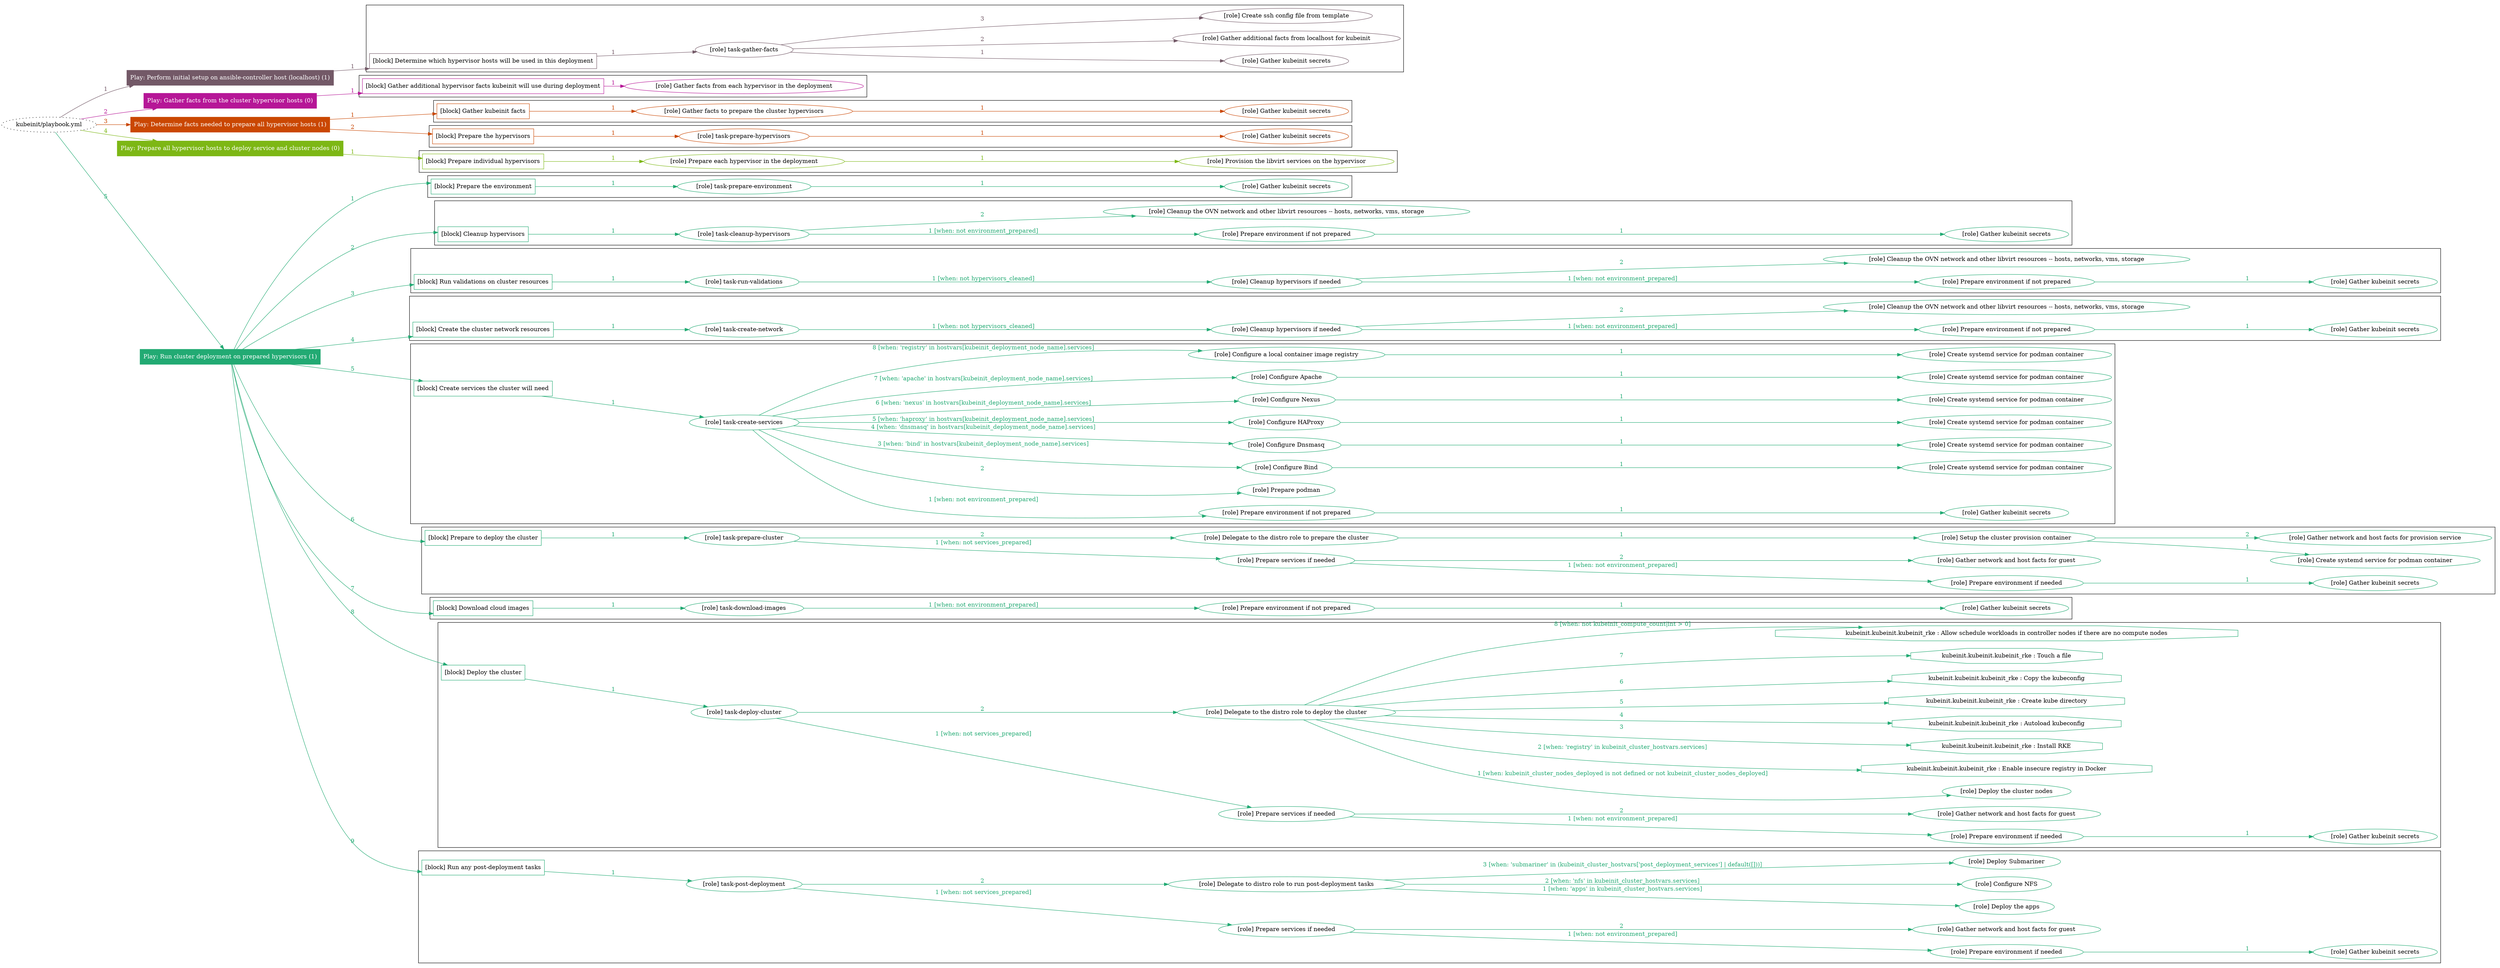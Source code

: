 digraph {
	graph [concentrate=true ordering=in rankdir=LR ratio=fill]
	edge [esep=5 sep=10]
	"kubeinit/playbook.yml" [URL="/home/runner/work/kubeinit/kubeinit/kubeinit/playbook.yml" id=playbook_c6bffc21 style=dotted]
	"kubeinit/playbook.yml" -> play_ff6ec128 [label="1 " color="#735967" fontcolor="#735967" id=edge_8d6218ff labeltooltip="1 " tooltip="1 "]
	subgraph "Play: Perform initial setup on ansible-controller host (localhost) (1)" {
		play_ff6ec128 [label="Play: Perform initial setup on ansible-controller host (localhost) (1)" URL="/home/runner/work/kubeinit/kubeinit/kubeinit/playbook.yml" color="#735967" fontcolor="#ffffff" id=play_ff6ec128 shape=box style=filled tooltip=localhost]
		play_ff6ec128 -> block_bf2d3794 [label=1 color="#735967" fontcolor="#735967" id=edge_285f4e0a labeltooltip=1 tooltip=1]
		subgraph cluster_block_bf2d3794 {
			block_bf2d3794 [label="[block] Determine which hypervisor hosts will be used in this deployment" URL="/home/runner/work/kubeinit/kubeinit/kubeinit/playbook.yml" color="#735967" id=block_bf2d3794 labeltooltip="Determine which hypervisor hosts will be used in this deployment" shape=box tooltip="Determine which hypervisor hosts will be used in this deployment"]
			block_bf2d3794 -> role_ceaf1f05 [label="1 " color="#735967" fontcolor="#735967" id=edge_b29fc75a labeltooltip="1 " tooltip="1 "]
			subgraph "task-gather-facts" {
				role_ceaf1f05 [label="[role] task-gather-facts" URL="/home/runner/work/kubeinit/kubeinit/kubeinit/playbook.yml" color="#735967" id=role_ceaf1f05 tooltip="task-gather-facts"]
				role_ceaf1f05 -> role_63894d18 [label="1 " color="#735967" fontcolor="#735967" id=edge_1dc9ef6c labeltooltip="1 " tooltip="1 "]
				subgraph "Gather kubeinit secrets" {
					role_63894d18 [label="[role] Gather kubeinit secrets" URL="/home/runner/.ansible/collections/ansible_collections/kubeinit/kubeinit/roles/kubeinit_prepare/tasks/build_hypervisors_group.yml" color="#735967" id=role_63894d18 tooltip="Gather kubeinit secrets"]
				}
				role_ceaf1f05 -> role_78acdf33 [label="2 " color="#735967" fontcolor="#735967" id=edge_629a7b0c labeltooltip="2 " tooltip="2 "]
				subgraph "Gather additional facts from localhost for kubeinit" {
					role_78acdf33 [label="[role] Gather additional facts from localhost for kubeinit" URL="/home/runner/.ansible/collections/ansible_collections/kubeinit/kubeinit/roles/kubeinit_prepare/tasks/build_hypervisors_group.yml" color="#735967" id=role_78acdf33 tooltip="Gather additional facts from localhost for kubeinit"]
				}
				role_ceaf1f05 -> role_917c67b1 [label="3 " color="#735967" fontcolor="#735967" id=edge_157ce3a0 labeltooltip="3 " tooltip="3 "]
				subgraph "Create ssh config file from template" {
					role_917c67b1 [label="[role] Create ssh config file from template" URL="/home/runner/.ansible/collections/ansible_collections/kubeinit/kubeinit/roles/kubeinit_prepare/tasks/build_hypervisors_group.yml" color="#735967" id=role_917c67b1 tooltip="Create ssh config file from template"]
				}
			}
		}
	}
	"kubeinit/playbook.yml" -> play_20a641aa [label="2 " color="#b61697" fontcolor="#b61697" id=edge_a7eb072c labeltooltip="2 " tooltip="2 "]
	subgraph "Play: Gather facts from the cluster hypervisor hosts (0)" {
		play_20a641aa [label="Play: Gather facts from the cluster hypervisor hosts (0)" URL="/home/runner/work/kubeinit/kubeinit/kubeinit/playbook.yml" color="#b61697" fontcolor="#ffffff" id=play_20a641aa shape=box style=filled tooltip="Play: Gather facts from the cluster hypervisor hosts (0)"]
		play_20a641aa -> block_51c8f97f [label=1 color="#b61697" fontcolor="#b61697" id=edge_f75244b1 labeltooltip=1 tooltip=1]
		subgraph cluster_block_51c8f97f {
			block_51c8f97f [label="[block] Gather additional hypervisor facts kubeinit will use during deployment" URL="/home/runner/work/kubeinit/kubeinit/kubeinit/playbook.yml" color="#b61697" id=block_51c8f97f labeltooltip="Gather additional hypervisor facts kubeinit will use during deployment" shape=box tooltip="Gather additional hypervisor facts kubeinit will use during deployment"]
			block_51c8f97f -> role_f420d90c [label="1 " color="#b61697" fontcolor="#b61697" id=edge_e20c479e labeltooltip="1 " tooltip="1 "]
			subgraph "Gather facts from each hypervisor in the deployment" {
				role_f420d90c [label="[role] Gather facts from each hypervisor in the deployment" URL="/home/runner/work/kubeinit/kubeinit/kubeinit/playbook.yml" color="#b61697" id=role_f420d90c tooltip="Gather facts from each hypervisor in the deployment"]
			}
		}
	}
	"kubeinit/playbook.yml" -> play_563d69bc [label="3 " color="#ca4702" fontcolor="#ca4702" id=edge_efe3e4fe labeltooltip="3 " tooltip="3 "]
	subgraph "Play: Determine facts needed to prepare all hypervisor hosts (1)" {
		play_563d69bc [label="Play: Determine facts needed to prepare all hypervisor hosts (1)" URL="/home/runner/work/kubeinit/kubeinit/kubeinit/playbook.yml" color="#ca4702" fontcolor="#ffffff" id=play_563d69bc shape=box style=filled tooltip=localhost]
		play_563d69bc -> block_0b68eed0 [label=1 color="#ca4702" fontcolor="#ca4702" id=edge_e2940fdd labeltooltip=1 tooltip=1]
		subgraph cluster_block_0b68eed0 {
			block_0b68eed0 [label="[block] Gather kubeinit facts" URL="/home/runner/work/kubeinit/kubeinit/kubeinit/playbook.yml" color="#ca4702" id=block_0b68eed0 labeltooltip="Gather kubeinit facts" shape=box tooltip="Gather kubeinit facts"]
			block_0b68eed0 -> role_92b5fe15 [label="1 " color="#ca4702" fontcolor="#ca4702" id=edge_f59453c2 labeltooltip="1 " tooltip="1 "]
			subgraph "Gather facts to prepare the cluster hypervisors" {
				role_92b5fe15 [label="[role] Gather facts to prepare the cluster hypervisors" URL="/home/runner/work/kubeinit/kubeinit/kubeinit/playbook.yml" color="#ca4702" id=role_92b5fe15 tooltip="Gather facts to prepare the cluster hypervisors"]
				role_92b5fe15 -> role_73e9d927 [label="1 " color="#ca4702" fontcolor="#ca4702" id=edge_ec3a37d4 labeltooltip="1 " tooltip="1 "]
				subgraph "Gather kubeinit secrets" {
					role_73e9d927 [label="[role] Gather kubeinit secrets" URL="/home/runner/.ansible/collections/ansible_collections/kubeinit/kubeinit/roles/kubeinit_prepare/tasks/gather_kubeinit_facts.yml" color="#ca4702" id=role_73e9d927 tooltip="Gather kubeinit secrets"]
				}
			}
		}
		play_563d69bc -> block_9f4f8378 [label=2 color="#ca4702" fontcolor="#ca4702" id=edge_d9a5b73f labeltooltip=2 tooltip=2]
		subgraph cluster_block_9f4f8378 {
			block_9f4f8378 [label="[block] Prepare the hypervisors" URL="/home/runner/work/kubeinit/kubeinit/kubeinit/playbook.yml" color="#ca4702" id=block_9f4f8378 labeltooltip="Prepare the hypervisors" shape=box tooltip="Prepare the hypervisors"]
			block_9f4f8378 -> role_f2445788 [label="1 " color="#ca4702" fontcolor="#ca4702" id=edge_f1d707c1 labeltooltip="1 " tooltip="1 "]
			subgraph "task-prepare-hypervisors" {
				role_f2445788 [label="[role] task-prepare-hypervisors" URL="/home/runner/work/kubeinit/kubeinit/kubeinit/playbook.yml" color="#ca4702" id=role_f2445788 tooltip="task-prepare-hypervisors"]
				role_f2445788 -> role_a5cdb6bb [label="1 " color="#ca4702" fontcolor="#ca4702" id=edge_c860f4e0 labeltooltip="1 " tooltip="1 "]
				subgraph "Gather kubeinit secrets" {
					role_a5cdb6bb [label="[role] Gather kubeinit secrets" URL="/home/runner/.ansible/collections/ansible_collections/kubeinit/kubeinit/roles/kubeinit_prepare/tasks/gather_kubeinit_facts.yml" color="#ca4702" id=role_a5cdb6bb tooltip="Gather kubeinit secrets"]
				}
			}
		}
	}
	"kubeinit/playbook.yml" -> play_0d67de94 [label="4 " color="#7db715" fontcolor="#7db715" id=edge_0151eac2 labeltooltip="4 " tooltip="4 "]
	subgraph "Play: Prepare all hypervisor hosts to deploy service and cluster nodes (0)" {
		play_0d67de94 [label="Play: Prepare all hypervisor hosts to deploy service and cluster nodes (0)" URL="/home/runner/work/kubeinit/kubeinit/kubeinit/playbook.yml" color="#7db715" fontcolor="#ffffff" id=play_0d67de94 shape=box style=filled tooltip="Play: Prepare all hypervisor hosts to deploy service and cluster nodes (0)"]
		play_0d67de94 -> block_8d02e8a4 [label=1 color="#7db715" fontcolor="#7db715" id=edge_f3391247 labeltooltip=1 tooltip=1]
		subgraph cluster_block_8d02e8a4 {
			block_8d02e8a4 [label="[block] Prepare individual hypervisors" URL="/home/runner/work/kubeinit/kubeinit/kubeinit/playbook.yml" color="#7db715" id=block_8d02e8a4 labeltooltip="Prepare individual hypervisors" shape=box tooltip="Prepare individual hypervisors"]
			block_8d02e8a4 -> role_3a9c563e [label="1 " color="#7db715" fontcolor="#7db715" id=edge_41d62fa1 labeltooltip="1 " tooltip="1 "]
			subgraph "Prepare each hypervisor in the deployment" {
				role_3a9c563e [label="[role] Prepare each hypervisor in the deployment" URL="/home/runner/work/kubeinit/kubeinit/kubeinit/playbook.yml" color="#7db715" id=role_3a9c563e tooltip="Prepare each hypervisor in the deployment"]
				role_3a9c563e -> role_30293af7 [label="1 " color="#7db715" fontcolor="#7db715" id=edge_fc554d0c labeltooltip="1 " tooltip="1 "]
				subgraph "Provision the libvirt services on the hypervisor" {
					role_30293af7 [label="[role] Provision the libvirt services on the hypervisor" URL="/home/runner/.ansible/collections/ansible_collections/kubeinit/kubeinit/roles/kubeinit_prepare/tasks/prepare_hypervisor.yml" color="#7db715" id=role_30293af7 tooltip="Provision the libvirt services on the hypervisor"]
				}
			}
		}
	}
	"kubeinit/playbook.yml" -> play_f70a0223 [label="5 " color="#22aa73" fontcolor="#22aa73" id=edge_13b92970 labeltooltip="5 " tooltip="5 "]
	subgraph "Play: Run cluster deployment on prepared hypervisors (1)" {
		play_f70a0223 [label="Play: Run cluster deployment on prepared hypervisors (1)" URL="/home/runner/work/kubeinit/kubeinit/kubeinit/playbook.yml" color="#22aa73" fontcolor="#ffffff" id=play_f70a0223 shape=box style=filled tooltip=localhost]
		play_f70a0223 -> block_8fbcb5b2 [label=1 color="#22aa73" fontcolor="#22aa73" id=edge_34d4d732 labeltooltip=1 tooltip=1]
		subgraph cluster_block_8fbcb5b2 {
			block_8fbcb5b2 [label="[block] Prepare the environment" URL="/home/runner/work/kubeinit/kubeinit/kubeinit/playbook.yml" color="#22aa73" id=block_8fbcb5b2 labeltooltip="Prepare the environment" shape=box tooltip="Prepare the environment"]
			block_8fbcb5b2 -> role_3e56cfa8 [label="1 " color="#22aa73" fontcolor="#22aa73" id=edge_5c0b8120 labeltooltip="1 " tooltip="1 "]
			subgraph "task-prepare-environment" {
				role_3e56cfa8 [label="[role] task-prepare-environment" URL="/home/runner/work/kubeinit/kubeinit/kubeinit/playbook.yml" color="#22aa73" id=role_3e56cfa8 tooltip="task-prepare-environment"]
				role_3e56cfa8 -> role_bd1c2c54 [label="1 " color="#22aa73" fontcolor="#22aa73" id=edge_13594d70 labeltooltip="1 " tooltip="1 "]
				subgraph "Gather kubeinit secrets" {
					role_bd1c2c54 [label="[role] Gather kubeinit secrets" URL="/home/runner/.ansible/collections/ansible_collections/kubeinit/kubeinit/roles/kubeinit_prepare/tasks/gather_kubeinit_facts.yml" color="#22aa73" id=role_bd1c2c54 tooltip="Gather kubeinit secrets"]
				}
			}
		}
		play_f70a0223 -> block_551b3bec [label=2 color="#22aa73" fontcolor="#22aa73" id=edge_11e85767 labeltooltip=2 tooltip=2]
		subgraph cluster_block_551b3bec {
			block_551b3bec [label="[block] Cleanup hypervisors" URL="/home/runner/work/kubeinit/kubeinit/kubeinit/playbook.yml" color="#22aa73" id=block_551b3bec labeltooltip="Cleanup hypervisors" shape=box tooltip="Cleanup hypervisors"]
			block_551b3bec -> role_b39016e1 [label="1 " color="#22aa73" fontcolor="#22aa73" id=edge_1b09ba2f labeltooltip="1 " tooltip="1 "]
			subgraph "task-cleanup-hypervisors" {
				role_b39016e1 [label="[role] task-cleanup-hypervisors" URL="/home/runner/work/kubeinit/kubeinit/kubeinit/playbook.yml" color="#22aa73" id=role_b39016e1 tooltip="task-cleanup-hypervisors"]
				role_b39016e1 -> role_af366d5c [label="1 [when: not environment_prepared]" color="#22aa73" fontcolor="#22aa73" id=edge_cb0c2176 labeltooltip="1 [when: not environment_prepared]" tooltip="1 [when: not environment_prepared]"]
				subgraph "Prepare environment if not prepared" {
					role_af366d5c [label="[role] Prepare environment if not prepared" URL="/home/runner/.ansible/collections/ansible_collections/kubeinit/kubeinit/roles/kubeinit_prepare/tasks/cleanup_hypervisors.yml" color="#22aa73" id=role_af366d5c tooltip="Prepare environment if not prepared"]
					role_af366d5c -> role_862a30a8 [label="1 " color="#22aa73" fontcolor="#22aa73" id=edge_36d9cdb4 labeltooltip="1 " tooltip="1 "]
					subgraph "Gather kubeinit secrets" {
						role_862a30a8 [label="[role] Gather kubeinit secrets" URL="/home/runner/.ansible/collections/ansible_collections/kubeinit/kubeinit/roles/kubeinit_prepare/tasks/gather_kubeinit_facts.yml" color="#22aa73" id=role_862a30a8 tooltip="Gather kubeinit secrets"]
					}
				}
				role_b39016e1 -> role_81962a16 [label="2 " color="#22aa73" fontcolor="#22aa73" id=edge_a3e1be59 labeltooltip="2 " tooltip="2 "]
				subgraph "Cleanup the OVN network and other libvirt resources -- hosts, networks, vms, storage" {
					role_81962a16 [label="[role] Cleanup the OVN network and other libvirt resources -- hosts, networks, vms, storage" URL="/home/runner/.ansible/collections/ansible_collections/kubeinit/kubeinit/roles/kubeinit_prepare/tasks/cleanup_hypervisors.yml" color="#22aa73" id=role_81962a16 tooltip="Cleanup the OVN network and other libvirt resources -- hosts, networks, vms, storage"]
				}
			}
		}
		play_f70a0223 -> block_62dabcc5 [label=3 color="#22aa73" fontcolor="#22aa73" id=edge_589d2a78 labeltooltip=3 tooltip=3]
		subgraph cluster_block_62dabcc5 {
			block_62dabcc5 [label="[block] Run validations on cluster resources" URL="/home/runner/work/kubeinit/kubeinit/kubeinit/playbook.yml" color="#22aa73" id=block_62dabcc5 labeltooltip="Run validations on cluster resources" shape=box tooltip="Run validations on cluster resources"]
			block_62dabcc5 -> role_39c20113 [label="1 " color="#22aa73" fontcolor="#22aa73" id=edge_7da8b917 labeltooltip="1 " tooltip="1 "]
			subgraph "task-run-validations" {
				role_39c20113 [label="[role] task-run-validations" URL="/home/runner/work/kubeinit/kubeinit/kubeinit/playbook.yml" color="#22aa73" id=role_39c20113 tooltip="task-run-validations"]
				role_39c20113 -> role_c2bd99c5 [label="1 [when: not hypervisors_cleaned]" color="#22aa73" fontcolor="#22aa73" id=edge_38e481a0 labeltooltip="1 [when: not hypervisors_cleaned]" tooltip="1 [when: not hypervisors_cleaned]"]
				subgraph "Cleanup hypervisors if needed" {
					role_c2bd99c5 [label="[role] Cleanup hypervisors if needed" URL="/home/runner/.ansible/collections/ansible_collections/kubeinit/kubeinit/roles/kubeinit_validations/tasks/main.yml" color="#22aa73" id=role_c2bd99c5 tooltip="Cleanup hypervisors if needed"]
					role_c2bd99c5 -> role_f3378b95 [label="1 [when: not environment_prepared]" color="#22aa73" fontcolor="#22aa73" id=edge_3ecea434 labeltooltip="1 [when: not environment_prepared]" tooltip="1 [when: not environment_prepared]"]
					subgraph "Prepare environment if not prepared" {
						role_f3378b95 [label="[role] Prepare environment if not prepared" URL="/home/runner/.ansible/collections/ansible_collections/kubeinit/kubeinit/roles/kubeinit_prepare/tasks/cleanup_hypervisors.yml" color="#22aa73" id=role_f3378b95 tooltip="Prepare environment if not prepared"]
						role_f3378b95 -> role_fddc8d3e [label="1 " color="#22aa73" fontcolor="#22aa73" id=edge_bcb3ac23 labeltooltip="1 " tooltip="1 "]
						subgraph "Gather kubeinit secrets" {
							role_fddc8d3e [label="[role] Gather kubeinit secrets" URL="/home/runner/.ansible/collections/ansible_collections/kubeinit/kubeinit/roles/kubeinit_prepare/tasks/gather_kubeinit_facts.yml" color="#22aa73" id=role_fddc8d3e tooltip="Gather kubeinit secrets"]
						}
					}
					role_c2bd99c5 -> role_969fa175 [label="2 " color="#22aa73" fontcolor="#22aa73" id=edge_d11a92d0 labeltooltip="2 " tooltip="2 "]
					subgraph "Cleanup the OVN network and other libvirt resources -- hosts, networks, vms, storage" {
						role_969fa175 [label="[role] Cleanup the OVN network and other libvirt resources -- hosts, networks, vms, storage" URL="/home/runner/.ansible/collections/ansible_collections/kubeinit/kubeinit/roles/kubeinit_prepare/tasks/cleanup_hypervisors.yml" color="#22aa73" id=role_969fa175 tooltip="Cleanup the OVN network and other libvirt resources -- hosts, networks, vms, storage"]
					}
				}
			}
		}
		play_f70a0223 -> block_7319a12e [label=4 color="#22aa73" fontcolor="#22aa73" id=edge_4ca4613d labeltooltip=4 tooltip=4]
		subgraph cluster_block_7319a12e {
			block_7319a12e [label="[block] Create the cluster network resources" URL="/home/runner/work/kubeinit/kubeinit/kubeinit/playbook.yml" color="#22aa73" id=block_7319a12e labeltooltip="Create the cluster network resources" shape=box tooltip="Create the cluster network resources"]
			block_7319a12e -> role_d541af1a [label="1 " color="#22aa73" fontcolor="#22aa73" id=edge_854a036e labeltooltip="1 " tooltip="1 "]
			subgraph "task-create-network" {
				role_d541af1a [label="[role] task-create-network" URL="/home/runner/work/kubeinit/kubeinit/kubeinit/playbook.yml" color="#22aa73" id=role_d541af1a tooltip="task-create-network"]
				role_d541af1a -> role_64807190 [label="1 [when: not hypervisors_cleaned]" color="#22aa73" fontcolor="#22aa73" id=edge_8e7f14dd labeltooltip="1 [when: not hypervisors_cleaned]" tooltip="1 [when: not hypervisors_cleaned]"]
				subgraph "Cleanup hypervisors if needed" {
					role_64807190 [label="[role] Cleanup hypervisors if needed" URL="/home/runner/.ansible/collections/ansible_collections/kubeinit/kubeinit/roles/kubeinit_libvirt/tasks/create_network.yml" color="#22aa73" id=role_64807190 tooltip="Cleanup hypervisors if needed"]
					role_64807190 -> role_aa25940d [label="1 [when: not environment_prepared]" color="#22aa73" fontcolor="#22aa73" id=edge_d8422096 labeltooltip="1 [when: not environment_prepared]" tooltip="1 [when: not environment_prepared]"]
					subgraph "Prepare environment if not prepared" {
						role_aa25940d [label="[role] Prepare environment if not prepared" URL="/home/runner/.ansible/collections/ansible_collections/kubeinit/kubeinit/roles/kubeinit_prepare/tasks/cleanup_hypervisors.yml" color="#22aa73" id=role_aa25940d tooltip="Prepare environment if not prepared"]
						role_aa25940d -> role_a2995e08 [label="1 " color="#22aa73" fontcolor="#22aa73" id=edge_8e59c0fd labeltooltip="1 " tooltip="1 "]
						subgraph "Gather kubeinit secrets" {
							role_a2995e08 [label="[role] Gather kubeinit secrets" URL="/home/runner/.ansible/collections/ansible_collections/kubeinit/kubeinit/roles/kubeinit_prepare/tasks/gather_kubeinit_facts.yml" color="#22aa73" id=role_a2995e08 tooltip="Gather kubeinit secrets"]
						}
					}
					role_64807190 -> role_58b7ba0f [label="2 " color="#22aa73" fontcolor="#22aa73" id=edge_acec32e2 labeltooltip="2 " tooltip="2 "]
					subgraph "Cleanup the OVN network and other libvirt resources -- hosts, networks, vms, storage" {
						role_58b7ba0f [label="[role] Cleanup the OVN network and other libvirt resources -- hosts, networks, vms, storage" URL="/home/runner/.ansible/collections/ansible_collections/kubeinit/kubeinit/roles/kubeinit_prepare/tasks/cleanup_hypervisors.yml" color="#22aa73" id=role_58b7ba0f tooltip="Cleanup the OVN network and other libvirt resources -- hosts, networks, vms, storage"]
					}
				}
			}
		}
		play_f70a0223 -> block_87eaa4a9 [label=5 color="#22aa73" fontcolor="#22aa73" id=edge_fa6b2cf1 labeltooltip=5 tooltip=5]
		subgraph cluster_block_87eaa4a9 {
			block_87eaa4a9 [label="[block] Create services the cluster will need" URL="/home/runner/work/kubeinit/kubeinit/kubeinit/playbook.yml" color="#22aa73" id=block_87eaa4a9 labeltooltip="Create services the cluster will need" shape=box tooltip="Create services the cluster will need"]
			block_87eaa4a9 -> role_839bb01d [label="1 " color="#22aa73" fontcolor="#22aa73" id=edge_b173ce88 labeltooltip="1 " tooltip="1 "]
			subgraph "task-create-services" {
				role_839bb01d [label="[role] task-create-services" URL="/home/runner/work/kubeinit/kubeinit/kubeinit/playbook.yml" color="#22aa73" id=role_839bb01d tooltip="task-create-services"]
				role_839bb01d -> role_f70320cb [label="1 [when: not environment_prepared]" color="#22aa73" fontcolor="#22aa73" id=edge_fff66b58 labeltooltip="1 [when: not environment_prepared]" tooltip="1 [when: not environment_prepared]"]
				subgraph "Prepare environment if not prepared" {
					role_f70320cb [label="[role] Prepare environment if not prepared" URL="/home/runner/.ansible/collections/ansible_collections/kubeinit/kubeinit/roles/kubeinit_services/tasks/main.yml" color="#22aa73" id=role_f70320cb tooltip="Prepare environment if not prepared"]
					role_f70320cb -> role_e1101125 [label="1 " color="#22aa73" fontcolor="#22aa73" id=edge_938d3ae6 labeltooltip="1 " tooltip="1 "]
					subgraph "Gather kubeinit secrets" {
						role_e1101125 [label="[role] Gather kubeinit secrets" URL="/home/runner/.ansible/collections/ansible_collections/kubeinit/kubeinit/roles/kubeinit_prepare/tasks/gather_kubeinit_facts.yml" color="#22aa73" id=role_e1101125 tooltip="Gather kubeinit secrets"]
					}
				}
				role_839bb01d -> role_0266f70f [label="2 " color="#22aa73" fontcolor="#22aa73" id=edge_6587d713 labeltooltip="2 " tooltip="2 "]
				subgraph "Prepare podman" {
					role_0266f70f [label="[role] Prepare podman" URL="/home/runner/.ansible/collections/ansible_collections/kubeinit/kubeinit/roles/kubeinit_services/tasks/00_create_service_pod.yml" color="#22aa73" id=role_0266f70f tooltip="Prepare podman"]
				}
				role_839bb01d -> role_1b7d46e7 [label="3 [when: 'bind' in hostvars[kubeinit_deployment_node_name].services]" color="#22aa73" fontcolor="#22aa73" id=edge_f8fcdf10 labeltooltip="3 [when: 'bind' in hostvars[kubeinit_deployment_node_name].services]" tooltip="3 [when: 'bind' in hostvars[kubeinit_deployment_node_name].services]"]
				subgraph "Configure Bind" {
					role_1b7d46e7 [label="[role] Configure Bind" URL="/home/runner/.ansible/collections/ansible_collections/kubeinit/kubeinit/roles/kubeinit_services/tasks/start_services_containers.yml" color="#22aa73" id=role_1b7d46e7 tooltip="Configure Bind"]
					role_1b7d46e7 -> role_316fdac9 [label="1 " color="#22aa73" fontcolor="#22aa73" id=edge_734217d0 labeltooltip="1 " tooltip="1 "]
					subgraph "Create systemd service for podman container" {
						role_316fdac9 [label="[role] Create systemd service for podman container" URL="/home/runner/.ansible/collections/ansible_collections/kubeinit/kubeinit/roles/kubeinit_bind/tasks/main.yml" color="#22aa73" id=role_316fdac9 tooltip="Create systemd service for podman container"]
					}
				}
				role_839bb01d -> role_555e7175 [label="4 [when: 'dnsmasq' in hostvars[kubeinit_deployment_node_name].services]" color="#22aa73" fontcolor="#22aa73" id=edge_bf8dd951 labeltooltip="4 [when: 'dnsmasq' in hostvars[kubeinit_deployment_node_name].services]" tooltip="4 [when: 'dnsmasq' in hostvars[kubeinit_deployment_node_name].services]"]
				subgraph "Configure Dnsmasq" {
					role_555e7175 [label="[role] Configure Dnsmasq" URL="/home/runner/.ansible/collections/ansible_collections/kubeinit/kubeinit/roles/kubeinit_services/tasks/start_services_containers.yml" color="#22aa73" id=role_555e7175 tooltip="Configure Dnsmasq"]
					role_555e7175 -> role_e7c5f947 [label="1 " color="#22aa73" fontcolor="#22aa73" id=edge_63c4ed43 labeltooltip="1 " tooltip="1 "]
					subgraph "Create systemd service for podman container" {
						role_e7c5f947 [label="[role] Create systemd service for podman container" URL="/home/runner/.ansible/collections/ansible_collections/kubeinit/kubeinit/roles/kubeinit_dnsmasq/tasks/main.yml" color="#22aa73" id=role_e7c5f947 tooltip="Create systemd service for podman container"]
					}
				}
				role_839bb01d -> role_96765208 [label="5 [when: 'haproxy' in hostvars[kubeinit_deployment_node_name].services]" color="#22aa73" fontcolor="#22aa73" id=edge_acb87a2d labeltooltip="5 [when: 'haproxy' in hostvars[kubeinit_deployment_node_name].services]" tooltip="5 [when: 'haproxy' in hostvars[kubeinit_deployment_node_name].services]"]
				subgraph "Configure HAProxy" {
					role_96765208 [label="[role] Configure HAProxy" URL="/home/runner/.ansible/collections/ansible_collections/kubeinit/kubeinit/roles/kubeinit_services/tasks/start_services_containers.yml" color="#22aa73" id=role_96765208 tooltip="Configure HAProxy"]
					role_96765208 -> role_0d4ad0b4 [label="1 " color="#22aa73" fontcolor="#22aa73" id=edge_fbddd7bd labeltooltip="1 " tooltip="1 "]
					subgraph "Create systemd service for podman container" {
						role_0d4ad0b4 [label="[role] Create systemd service for podman container" URL="/home/runner/.ansible/collections/ansible_collections/kubeinit/kubeinit/roles/kubeinit_haproxy/tasks/main.yml" color="#22aa73" id=role_0d4ad0b4 tooltip="Create systemd service for podman container"]
					}
				}
				role_839bb01d -> role_6ebbf662 [label="6 [when: 'nexus' in hostvars[kubeinit_deployment_node_name].services]" color="#22aa73" fontcolor="#22aa73" id=edge_4a87c25c labeltooltip="6 [when: 'nexus' in hostvars[kubeinit_deployment_node_name].services]" tooltip="6 [when: 'nexus' in hostvars[kubeinit_deployment_node_name].services]"]
				subgraph "Configure Nexus" {
					role_6ebbf662 [label="[role] Configure Nexus" URL="/home/runner/.ansible/collections/ansible_collections/kubeinit/kubeinit/roles/kubeinit_services/tasks/start_services_containers.yml" color="#22aa73" id=role_6ebbf662 tooltip="Configure Nexus"]
					role_6ebbf662 -> role_5c3f9f94 [label="1 " color="#22aa73" fontcolor="#22aa73" id=edge_0ce403ee labeltooltip="1 " tooltip="1 "]
					subgraph "Create systemd service for podman container" {
						role_5c3f9f94 [label="[role] Create systemd service for podman container" URL="/home/runner/.ansible/collections/ansible_collections/kubeinit/kubeinit/roles/kubeinit_nexus/tasks/main.yml" color="#22aa73" id=role_5c3f9f94 tooltip="Create systemd service for podman container"]
					}
				}
				role_839bb01d -> role_b859cf3e [label="7 [when: 'apache' in hostvars[kubeinit_deployment_node_name].services]" color="#22aa73" fontcolor="#22aa73" id=edge_cf8dbf81 labeltooltip="7 [when: 'apache' in hostvars[kubeinit_deployment_node_name].services]" tooltip="7 [when: 'apache' in hostvars[kubeinit_deployment_node_name].services]"]
				subgraph "Configure Apache" {
					role_b859cf3e [label="[role] Configure Apache" URL="/home/runner/.ansible/collections/ansible_collections/kubeinit/kubeinit/roles/kubeinit_services/tasks/start_services_containers.yml" color="#22aa73" id=role_b859cf3e tooltip="Configure Apache"]
					role_b859cf3e -> role_c9539cfa [label="1 " color="#22aa73" fontcolor="#22aa73" id=edge_ea18e0e8 labeltooltip="1 " tooltip="1 "]
					subgraph "Create systemd service for podman container" {
						role_c9539cfa [label="[role] Create systemd service for podman container" URL="/home/runner/.ansible/collections/ansible_collections/kubeinit/kubeinit/roles/kubeinit_apache/tasks/main.yml" color="#22aa73" id=role_c9539cfa tooltip="Create systemd service for podman container"]
					}
				}
				role_839bb01d -> role_e0db53be [label="8 [when: 'registry' in hostvars[kubeinit_deployment_node_name].services]" color="#22aa73" fontcolor="#22aa73" id=edge_56a32310 labeltooltip="8 [when: 'registry' in hostvars[kubeinit_deployment_node_name].services]" tooltip="8 [when: 'registry' in hostvars[kubeinit_deployment_node_name].services]"]
				subgraph "Configure a local container image registry" {
					role_e0db53be [label="[role] Configure a local container image registry" URL="/home/runner/.ansible/collections/ansible_collections/kubeinit/kubeinit/roles/kubeinit_services/tasks/start_services_containers.yml" color="#22aa73" id=role_e0db53be tooltip="Configure a local container image registry"]
					role_e0db53be -> role_a2711307 [label="1 " color="#22aa73" fontcolor="#22aa73" id=edge_b96850c3 labeltooltip="1 " tooltip="1 "]
					subgraph "Create systemd service for podman container" {
						role_a2711307 [label="[role] Create systemd service for podman container" URL="/home/runner/.ansible/collections/ansible_collections/kubeinit/kubeinit/roles/kubeinit_registry/tasks/main.yml" color="#22aa73" id=role_a2711307 tooltip="Create systemd service for podman container"]
					}
				}
			}
		}
		play_f70a0223 -> block_17ef30c8 [label=6 color="#22aa73" fontcolor="#22aa73" id=edge_f67c6391 labeltooltip=6 tooltip=6]
		subgraph cluster_block_17ef30c8 {
			block_17ef30c8 [label="[block] Prepare to deploy the cluster" URL="/home/runner/work/kubeinit/kubeinit/kubeinit/playbook.yml" color="#22aa73" id=block_17ef30c8 labeltooltip="Prepare to deploy the cluster" shape=box tooltip="Prepare to deploy the cluster"]
			block_17ef30c8 -> role_01475718 [label="1 " color="#22aa73" fontcolor="#22aa73" id=edge_2f3fa01b labeltooltip="1 " tooltip="1 "]
			subgraph "task-prepare-cluster" {
				role_01475718 [label="[role] task-prepare-cluster" URL="/home/runner/work/kubeinit/kubeinit/kubeinit/playbook.yml" color="#22aa73" id=role_01475718 tooltip="task-prepare-cluster"]
				role_01475718 -> role_4367c534 [label="1 [when: not services_prepared]" color="#22aa73" fontcolor="#22aa73" id=edge_45699137 labeltooltip="1 [when: not services_prepared]" tooltip="1 [when: not services_prepared]"]
				subgraph "Prepare services if needed" {
					role_4367c534 [label="[role] Prepare services if needed" URL="/home/runner/.ansible/collections/ansible_collections/kubeinit/kubeinit/roles/kubeinit_prepare/tasks/prepare_cluster.yml" color="#22aa73" id=role_4367c534 tooltip="Prepare services if needed"]
					role_4367c534 -> role_fe78d807 [label="1 [when: not environment_prepared]" color="#22aa73" fontcolor="#22aa73" id=edge_e7887e5c labeltooltip="1 [when: not environment_prepared]" tooltip="1 [when: not environment_prepared]"]
					subgraph "Prepare environment if needed" {
						role_fe78d807 [label="[role] Prepare environment if needed" URL="/home/runner/.ansible/collections/ansible_collections/kubeinit/kubeinit/roles/kubeinit_services/tasks/prepare_services.yml" color="#22aa73" id=role_fe78d807 tooltip="Prepare environment if needed"]
						role_fe78d807 -> role_39bdaf3e [label="1 " color="#22aa73" fontcolor="#22aa73" id=edge_af749f82 labeltooltip="1 " tooltip="1 "]
						subgraph "Gather kubeinit secrets" {
							role_39bdaf3e [label="[role] Gather kubeinit secrets" URL="/home/runner/.ansible/collections/ansible_collections/kubeinit/kubeinit/roles/kubeinit_prepare/tasks/gather_kubeinit_facts.yml" color="#22aa73" id=role_39bdaf3e tooltip="Gather kubeinit secrets"]
						}
					}
					role_4367c534 -> role_8f57f85a [label="2 " color="#22aa73" fontcolor="#22aa73" id=edge_aca650aa labeltooltip="2 " tooltip="2 "]
					subgraph "Gather network and host facts for guest" {
						role_8f57f85a [label="[role] Gather network and host facts for guest" URL="/home/runner/.ansible/collections/ansible_collections/kubeinit/kubeinit/roles/kubeinit_services/tasks/prepare_services.yml" color="#22aa73" id=role_8f57f85a tooltip="Gather network and host facts for guest"]
					}
				}
				role_01475718 -> role_875f7e9a [label="2 " color="#22aa73" fontcolor="#22aa73" id=edge_f0cedcdc labeltooltip="2 " tooltip="2 "]
				subgraph "Delegate to the distro role to prepare the cluster" {
					role_875f7e9a [label="[role] Delegate to the distro role to prepare the cluster" URL="/home/runner/.ansible/collections/ansible_collections/kubeinit/kubeinit/roles/kubeinit_prepare/tasks/prepare_cluster.yml" color="#22aa73" id=role_875f7e9a tooltip="Delegate to the distro role to prepare the cluster"]
					role_875f7e9a -> role_230ab219 [label="1 " color="#22aa73" fontcolor="#22aa73" id=edge_6ab69133 labeltooltip="1 " tooltip="1 "]
					subgraph "Setup the cluster provision container" {
						role_230ab219 [label="[role] Setup the cluster provision container" URL="/home/runner/.ansible/collections/ansible_collections/kubeinit/kubeinit/roles/kubeinit_rke/tasks/prepare_cluster.yml" color="#22aa73" id=role_230ab219 tooltip="Setup the cluster provision container"]
						role_230ab219 -> role_a86963b4 [label="1 " color="#22aa73" fontcolor="#22aa73" id=edge_ad0a937e labeltooltip="1 " tooltip="1 "]
						subgraph "Create systemd service for podman container" {
							role_a86963b4 [label="[role] Create systemd service for podman container" URL="/home/runner/.ansible/collections/ansible_collections/kubeinit/kubeinit/roles/kubeinit_services/tasks/create_provision_container.yml" color="#22aa73" id=role_a86963b4 tooltip="Create systemd service for podman container"]
						}
						role_230ab219 -> role_6b328e52 [label="2 " color="#22aa73" fontcolor="#22aa73" id=edge_8b3ab750 labeltooltip="2 " tooltip="2 "]
						subgraph "Gather network and host facts for provision service" {
							role_6b328e52 [label="[role] Gather network and host facts for provision service" URL="/home/runner/.ansible/collections/ansible_collections/kubeinit/kubeinit/roles/kubeinit_services/tasks/create_provision_container.yml" color="#22aa73" id=role_6b328e52 tooltip="Gather network and host facts for provision service"]
						}
					}
				}
			}
		}
		play_f70a0223 -> block_1003e6c2 [label=7 color="#22aa73" fontcolor="#22aa73" id=edge_7ce0b2e8 labeltooltip=7 tooltip=7]
		subgraph cluster_block_1003e6c2 {
			block_1003e6c2 [label="[block] Download cloud images" URL="/home/runner/work/kubeinit/kubeinit/kubeinit/playbook.yml" color="#22aa73" id=block_1003e6c2 labeltooltip="Download cloud images" shape=box tooltip="Download cloud images"]
			block_1003e6c2 -> role_72bab1fa [label="1 " color="#22aa73" fontcolor="#22aa73" id=edge_f45a3fba labeltooltip="1 " tooltip="1 "]
			subgraph "task-download-images" {
				role_72bab1fa [label="[role] task-download-images" URL="/home/runner/work/kubeinit/kubeinit/kubeinit/playbook.yml" color="#22aa73" id=role_72bab1fa tooltip="task-download-images"]
				role_72bab1fa -> role_004f83df [label="1 [when: not environment_prepared]" color="#22aa73" fontcolor="#22aa73" id=edge_34a27926 labeltooltip="1 [when: not environment_prepared]" tooltip="1 [when: not environment_prepared]"]
				subgraph "Prepare environment if not prepared" {
					role_004f83df [label="[role] Prepare environment if not prepared" URL="/home/runner/.ansible/collections/ansible_collections/kubeinit/kubeinit/roles/kubeinit_libvirt/tasks/download_cloud_images.yml" color="#22aa73" id=role_004f83df tooltip="Prepare environment if not prepared"]
					role_004f83df -> role_8e1dfe18 [label="1 " color="#22aa73" fontcolor="#22aa73" id=edge_4de0c524 labeltooltip="1 " tooltip="1 "]
					subgraph "Gather kubeinit secrets" {
						role_8e1dfe18 [label="[role] Gather kubeinit secrets" URL="/home/runner/.ansible/collections/ansible_collections/kubeinit/kubeinit/roles/kubeinit_prepare/tasks/gather_kubeinit_facts.yml" color="#22aa73" id=role_8e1dfe18 tooltip="Gather kubeinit secrets"]
					}
				}
			}
		}
		play_f70a0223 -> block_dd0bf266 [label=8 color="#22aa73" fontcolor="#22aa73" id=edge_5f5e4673 labeltooltip=8 tooltip=8]
		subgraph cluster_block_dd0bf266 {
			block_dd0bf266 [label="[block] Deploy the cluster" URL="/home/runner/work/kubeinit/kubeinit/kubeinit/playbook.yml" color="#22aa73" id=block_dd0bf266 labeltooltip="Deploy the cluster" shape=box tooltip="Deploy the cluster"]
			block_dd0bf266 -> role_6ed3321e [label="1 " color="#22aa73" fontcolor="#22aa73" id=edge_90e1bb77 labeltooltip="1 " tooltip="1 "]
			subgraph "task-deploy-cluster" {
				role_6ed3321e [label="[role] task-deploy-cluster" URL="/home/runner/work/kubeinit/kubeinit/kubeinit/playbook.yml" color="#22aa73" id=role_6ed3321e tooltip="task-deploy-cluster"]
				role_6ed3321e -> role_c6812970 [label="1 [when: not services_prepared]" color="#22aa73" fontcolor="#22aa73" id=edge_1b53db1f labeltooltip="1 [when: not services_prepared]" tooltip="1 [when: not services_prepared]"]
				subgraph "Prepare services if needed" {
					role_c6812970 [label="[role] Prepare services if needed" URL="/home/runner/.ansible/collections/ansible_collections/kubeinit/kubeinit/roles/kubeinit_prepare/tasks/deploy_cluster.yml" color="#22aa73" id=role_c6812970 tooltip="Prepare services if needed"]
					role_c6812970 -> role_681de461 [label="1 [when: not environment_prepared]" color="#22aa73" fontcolor="#22aa73" id=edge_0566ad1e labeltooltip="1 [when: not environment_prepared]" tooltip="1 [when: not environment_prepared]"]
					subgraph "Prepare environment if needed" {
						role_681de461 [label="[role] Prepare environment if needed" URL="/home/runner/.ansible/collections/ansible_collections/kubeinit/kubeinit/roles/kubeinit_services/tasks/prepare_services.yml" color="#22aa73" id=role_681de461 tooltip="Prepare environment if needed"]
						role_681de461 -> role_ede15754 [label="1 " color="#22aa73" fontcolor="#22aa73" id=edge_9adfc9a5 labeltooltip="1 " tooltip="1 "]
						subgraph "Gather kubeinit secrets" {
							role_ede15754 [label="[role] Gather kubeinit secrets" URL="/home/runner/.ansible/collections/ansible_collections/kubeinit/kubeinit/roles/kubeinit_prepare/tasks/gather_kubeinit_facts.yml" color="#22aa73" id=role_ede15754 tooltip="Gather kubeinit secrets"]
						}
					}
					role_c6812970 -> role_2597aed0 [label="2 " color="#22aa73" fontcolor="#22aa73" id=edge_9ab6e485 labeltooltip="2 " tooltip="2 "]
					subgraph "Gather network and host facts for guest" {
						role_2597aed0 [label="[role] Gather network and host facts for guest" URL="/home/runner/.ansible/collections/ansible_collections/kubeinit/kubeinit/roles/kubeinit_services/tasks/prepare_services.yml" color="#22aa73" id=role_2597aed0 tooltip="Gather network and host facts for guest"]
					}
				}
				role_6ed3321e -> role_17a509ec [label="2 " color="#22aa73" fontcolor="#22aa73" id=edge_a0fa2532 labeltooltip="2 " tooltip="2 "]
				subgraph "Delegate to the distro role to deploy the cluster" {
					role_17a509ec [label="[role] Delegate to the distro role to deploy the cluster" URL="/home/runner/.ansible/collections/ansible_collections/kubeinit/kubeinit/roles/kubeinit_prepare/tasks/deploy_cluster.yml" color="#22aa73" id=role_17a509ec tooltip="Delegate to the distro role to deploy the cluster"]
					role_17a509ec -> role_2e51cd36 [label="1 [when: kubeinit_cluster_nodes_deployed is not defined or not kubeinit_cluster_nodes_deployed]" color="#22aa73" fontcolor="#22aa73" id=edge_3eb91147 labeltooltip="1 [when: kubeinit_cluster_nodes_deployed is not defined or not kubeinit_cluster_nodes_deployed]" tooltip="1 [when: kubeinit_cluster_nodes_deployed is not defined or not kubeinit_cluster_nodes_deployed]"]
					subgraph "Deploy the cluster nodes" {
						role_2e51cd36 [label="[role] Deploy the cluster nodes" URL="/home/runner/.ansible/collections/ansible_collections/kubeinit/kubeinit/roles/kubeinit_rke/tasks/main.yml" color="#22aa73" id=role_2e51cd36 tooltip="Deploy the cluster nodes"]
					}
					task_ec5e4aa8 [label="kubeinit.kubeinit.kubeinit_rke : Enable insecure registry in Docker" URL="/home/runner/.ansible/collections/ansible_collections/kubeinit/kubeinit/roles/kubeinit_rke/tasks/main.yml" color="#22aa73" id=task_ec5e4aa8 shape=octagon tooltip="kubeinit.kubeinit.kubeinit_rke : Enable insecure registry in Docker"]
					role_17a509ec -> task_ec5e4aa8 [label="2 [when: 'registry' in kubeinit_cluster_hostvars.services]" color="#22aa73" fontcolor="#22aa73" id=edge_6edf49bc labeltooltip="2 [when: 'registry' in kubeinit_cluster_hostvars.services]" tooltip="2 [when: 'registry' in kubeinit_cluster_hostvars.services]"]
					task_1657eecd [label="kubeinit.kubeinit.kubeinit_rke : Install RKE" URL="/home/runner/.ansible/collections/ansible_collections/kubeinit/kubeinit/roles/kubeinit_rke/tasks/main.yml" color="#22aa73" id=task_1657eecd shape=octagon tooltip="kubeinit.kubeinit.kubeinit_rke : Install RKE"]
					role_17a509ec -> task_1657eecd [label="3 " color="#22aa73" fontcolor="#22aa73" id=edge_9993ac56 labeltooltip="3 " tooltip="3 "]
					task_bc7c0340 [label="kubeinit.kubeinit.kubeinit_rke : Autoload kubeconfig" URL="/home/runner/.ansible/collections/ansible_collections/kubeinit/kubeinit/roles/kubeinit_rke/tasks/main.yml" color="#22aa73" id=task_bc7c0340 shape=octagon tooltip="kubeinit.kubeinit.kubeinit_rke : Autoload kubeconfig"]
					role_17a509ec -> task_bc7c0340 [label="4 " color="#22aa73" fontcolor="#22aa73" id=edge_f4149f2b labeltooltip="4 " tooltip="4 "]
					task_f0f65f38 [label="kubeinit.kubeinit.kubeinit_rke : Create kube directory" URL="/home/runner/.ansible/collections/ansible_collections/kubeinit/kubeinit/roles/kubeinit_rke/tasks/main.yml" color="#22aa73" id=task_f0f65f38 shape=octagon tooltip="kubeinit.kubeinit.kubeinit_rke : Create kube directory"]
					role_17a509ec -> task_f0f65f38 [label="5 " color="#22aa73" fontcolor="#22aa73" id=edge_5c9ca972 labeltooltip="5 " tooltip="5 "]
					task_a164b9f1 [label="kubeinit.kubeinit.kubeinit_rke : Copy the kubeconfig" URL="/home/runner/.ansible/collections/ansible_collections/kubeinit/kubeinit/roles/kubeinit_rke/tasks/main.yml" color="#22aa73" id=task_a164b9f1 shape=octagon tooltip="kubeinit.kubeinit.kubeinit_rke : Copy the kubeconfig"]
					role_17a509ec -> task_a164b9f1 [label="6 " color="#22aa73" fontcolor="#22aa73" id=edge_acbf6191 labeltooltip="6 " tooltip="6 "]
					task_79fc439e [label="kubeinit.kubeinit.kubeinit_rke : Touch a file" URL="/home/runner/.ansible/collections/ansible_collections/kubeinit/kubeinit/roles/kubeinit_rke/tasks/main.yml" color="#22aa73" id=task_79fc439e shape=octagon tooltip="kubeinit.kubeinit.kubeinit_rke : Touch a file"]
					role_17a509ec -> task_79fc439e [label="7 " color="#22aa73" fontcolor="#22aa73" id=edge_a5dfdf83 labeltooltip="7 " tooltip="7 "]
					task_a0b17bf3 [label="kubeinit.kubeinit.kubeinit_rke : Allow schedule workloads in controller nodes if there are no compute nodes" URL="/home/runner/.ansible/collections/ansible_collections/kubeinit/kubeinit/roles/kubeinit_rke/tasks/main.yml" color="#22aa73" id=task_a0b17bf3 shape=octagon tooltip="kubeinit.kubeinit.kubeinit_rke : Allow schedule workloads in controller nodes if there are no compute nodes"]
					role_17a509ec -> task_a0b17bf3 [label="8 [when: not kubeinit_compute_count|int > 0]" color="#22aa73" fontcolor="#22aa73" id=edge_67a60cc4 labeltooltip="8 [when: not kubeinit_compute_count|int > 0]" tooltip="8 [when: not kubeinit_compute_count|int > 0]"]
				}
			}
		}
		play_f70a0223 -> block_6453f361 [label=9 color="#22aa73" fontcolor="#22aa73" id=edge_f2357742 labeltooltip=9 tooltip=9]
		subgraph cluster_block_6453f361 {
			block_6453f361 [label="[block] Run any post-deployment tasks" URL="/home/runner/work/kubeinit/kubeinit/kubeinit/playbook.yml" color="#22aa73" id=block_6453f361 labeltooltip="Run any post-deployment tasks" shape=box tooltip="Run any post-deployment tasks"]
			block_6453f361 -> role_a0fbbda0 [label="1 " color="#22aa73" fontcolor="#22aa73" id=edge_ab014fa5 labeltooltip="1 " tooltip="1 "]
			subgraph "task-post-deployment" {
				role_a0fbbda0 [label="[role] task-post-deployment" URL="/home/runner/work/kubeinit/kubeinit/kubeinit/playbook.yml" color="#22aa73" id=role_a0fbbda0 tooltip="task-post-deployment"]
				role_a0fbbda0 -> role_461260d2 [label="1 [when: not services_prepared]" color="#22aa73" fontcolor="#22aa73" id=edge_ddd7f8d1 labeltooltip="1 [when: not services_prepared]" tooltip="1 [when: not services_prepared]"]
				subgraph "Prepare services if needed" {
					role_461260d2 [label="[role] Prepare services if needed" URL="/home/runner/.ansible/collections/ansible_collections/kubeinit/kubeinit/roles/kubeinit_prepare/tasks/post_deployment.yml" color="#22aa73" id=role_461260d2 tooltip="Prepare services if needed"]
					role_461260d2 -> role_f3bd2bbc [label="1 [when: not environment_prepared]" color="#22aa73" fontcolor="#22aa73" id=edge_a4e54982 labeltooltip="1 [when: not environment_prepared]" tooltip="1 [when: not environment_prepared]"]
					subgraph "Prepare environment if needed" {
						role_f3bd2bbc [label="[role] Prepare environment if needed" URL="/home/runner/.ansible/collections/ansible_collections/kubeinit/kubeinit/roles/kubeinit_services/tasks/prepare_services.yml" color="#22aa73" id=role_f3bd2bbc tooltip="Prepare environment if needed"]
						role_f3bd2bbc -> role_0f2b0d25 [label="1 " color="#22aa73" fontcolor="#22aa73" id=edge_443b674f labeltooltip="1 " tooltip="1 "]
						subgraph "Gather kubeinit secrets" {
							role_0f2b0d25 [label="[role] Gather kubeinit secrets" URL="/home/runner/.ansible/collections/ansible_collections/kubeinit/kubeinit/roles/kubeinit_prepare/tasks/gather_kubeinit_facts.yml" color="#22aa73" id=role_0f2b0d25 tooltip="Gather kubeinit secrets"]
						}
					}
					role_461260d2 -> role_bfb60871 [label="2 " color="#22aa73" fontcolor="#22aa73" id=edge_9ab80ec1 labeltooltip="2 " tooltip="2 "]
					subgraph "Gather network and host facts for guest" {
						role_bfb60871 [label="[role] Gather network and host facts for guest" URL="/home/runner/.ansible/collections/ansible_collections/kubeinit/kubeinit/roles/kubeinit_services/tasks/prepare_services.yml" color="#22aa73" id=role_bfb60871 tooltip="Gather network and host facts for guest"]
					}
				}
				role_a0fbbda0 -> role_76bcb20e [label="2 " color="#22aa73" fontcolor="#22aa73" id=edge_14f0ab78 labeltooltip="2 " tooltip="2 "]
				subgraph "Delegate to distro role to run post-deployment tasks" {
					role_76bcb20e [label="[role] Delegate to distro role to run post-deployment tasks" URL="/home/runner/.ansible/collections/ansible_collections/kubeinit/kubeinit/roles/kubeinit_prepare/tasks/post_deployment.yml" color="#22aa73" id=role_76bcb20e tooltip="Delegate to distro role to run post-deployment tasks"]
					role_76bcb20e -> role_6ae8a63a [label="1 [when: 'apps' in kubeinit_cluster_hostvars.services]" color="#22aa73" fontcolor="#22aa73" id=edge_159227f0 labeltooltip="1 [when: 'apps' in kubeinit_cluster_hostvars.services]" tooltip="1 [when: 'apps' in kubeinit_cluster_hostvars.services]"]
					subgraph "Deploy the apps" {
						role_6ae8a63a [label="[role] Deploy the apps" URL="/home/runner/.ansible/collections/ansible_collections/kubeinit/kubeinit/roles/kubeinit_rke/tasks/post_deployment_tasks.yml" color="#22aa73" id=role_6ae8a63a tooltip="Deploy the apps"]
					}
					role_76bcb20e -> role_92a20957 [label="2 [when: 'nfs' in kubeinit_cluster_hostvars.services]" color="#22aa73" fontcolor="#22aa73" id=edge_15ec20c3 labeltooltip="2 [when: 'nfs' in kubeinit_cluster_hostvars.services]" tooltip="2 [when: 'nfs' in kubeinit_cluster_hostvars.services]"]
					subgraph "Configure NFS" {
						role_92a20957 [label="[role] Configure NFS" URL="/home/runner/.ansible/collections/ansible_collections/kubeinit/kubeinit/roles/kubeinit_rke/tasks/post_deployment_tasks.yml" color="#22aa73" id=role_92a20957 tooltip="Configure NFS"]
					}
					role_76bcb20e -> role_826f44a6 [label="3 [when: 'submariner' in (kubeinit_cluster_hostvars['post_deployment_services'] | default([]))]" color="#22aa73" fontcolor="#22aa73" id=edge_a882103f labeltooltip="3 [when: 'submariner' in (kubeinit_cluster_hostvars['post_deployment_services'] | default([]))]" tooltip="3 [when: 'submariner' in (kubeinit_cluster_hostvars['post_deployment_services'] | default([]))]"]
					subgraph "Deploy Submariner" {
						role_826f44a6 [label="[role] Deploy Submariner" URL="/home/runner/.ansible/collections/ansible_collections/kubeinit/kubeinit/roles/kubeinit_rke/tasks/post_deployment_tasks.yml" color="#22aa73" id=role_826f44a6 tooltip="Deploy Submariner"]
					}
				}
			}
		}
	}
}
